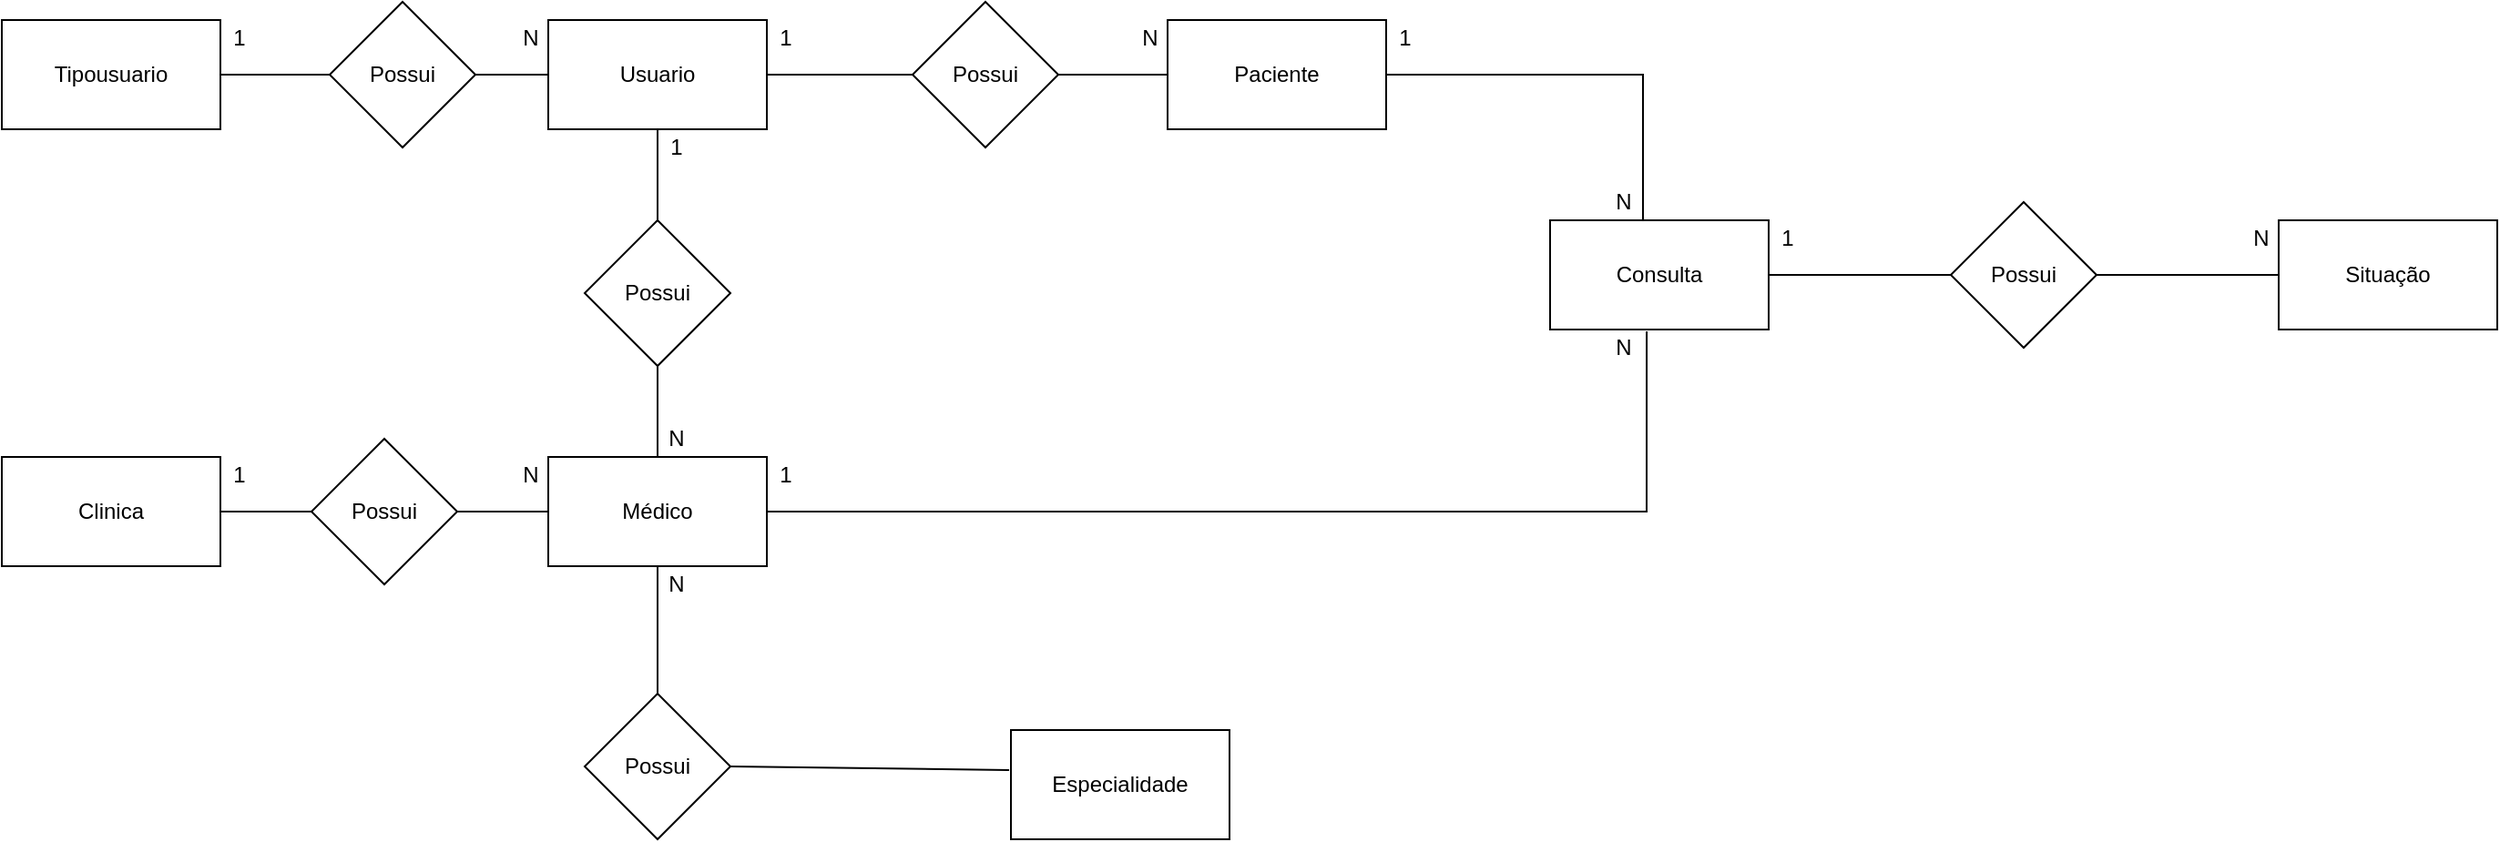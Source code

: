 <mxfile version="14.1.8" type="device" pages="2"><diagram id="ubeEr9pTTgX-DJxkuUO0" name="Conceitual"><mxGraphModel dx="2247" dy="890" grid="1" gridSize="10" guides="1" tooltips="1" connect="1" arrows="1" fold="1" page="1" pageScale="1" pageWidth="827" pageHeight="1169" math="0" shadow="0"><root><mxCell id="0"/><mxCell id="1" parent="0"/><mxCell id="Du8sYH1sRUepke3Zefz8-1" value="Usuario" style="rounded=0;whiteSpace=wrap;html=1;" vertex="1" parent="1"><mxGeometry x="40" y="60" width="120" height="60" as="geometry"/></mxCell><mxCell id="Du8sYH1sRUepke3Zefz8-20" style="edgeStyle=orthogonalEdgeStyle;rounded=0;orthogonalLoop=1;jettySize=auto;html=1;entryX=0.425;entryY=0.017;entryDx=0;entryDy=0;entryPerimeter=0;endArrow=none;endFill=0;" edge="1" parent="1" source="Du8sYH1sRUepke3Zefz8-2" target="Du8sYH1sRUepke3Zefz8-3"><mxGeometry relative="1" as="geometry"/></mxCell><mxCell id="Du8sYH1sRUepke3Zefz8-2" value="Paciente" style="rounded=0;whiteSpace=wrap;html=1;" vertex="1" parent="1"><mxGeometry x="380" y="60" width="120" height="60" as="geometry"/></mxCell><mxCell id="Du8sYH1sRUepke3Zefz8-3" value="Consulta" style="rounded=0;whiteSpace=wrap;html=1;" vertex="1" parent="1"><mxGeometry x="590" y="170" width="120" height="60" as="geometry"/></mxCell><mxCell id="Du8sYH1sRUepke3Zefz8-21" style="edgeStyle=orthogonalEdgeStyle;rounded=0;orthogonalLoop=1;jettySize=auto;html=1;entryX=0.442;entryY=1.017;entryDx=0;entryDy=0;entryPerimeter=0;endArrow=none;endFill=0;" edge="1" parent="1" source="Du8sYH1sRUepke3Zefz8-4" target="Du8sYH1sRUepke3Zefz8-3"><mxGeometry relative="1" as="geometry"/></mxCell><mxCell id="Du8sYH1sRUepke3Zefz8-4" value="Médico" style="rounded=0;whiteSpace=wrap;html=1;" vertex="1" parent="1"><mxGeometry x="40" y="300" width="120" height="60" as="geometry"/></mxCell><mxCell id="Du8sYH1sRUepke3Zefz8-6" value="Situação" style="rounded=0;whiteSpace=wrap;html=1;" vertex="1" parent="1"><mxGeometry x="990" y="170" width="120" height="60" as="geometry"/></mxCell><mxCell id="Du8sYH1sRUepke3Zefz8-7" value="Especialidade" style="rounded=0;whiteSpace=wrap;html=1;" vertex="1" parent="1"><mxGeometry x="294" y="450" width="120" height="60" as="geometry"/></mxCell><mxCell id="Du8sYH1sRUepke3Zefz8-8" value="Possui" style="rhombus;whiteSpace=wrap;html=1;" vertex="1" parent="1"><mxGeometry x="60" y="170" width="80" height="80" as="geometry"/></mxCell><mxCell id="Du8sYH1sRUepke3Zefz8-9" value="Possui" style="rhombus;whiteSpace=wrap;html=1;" vertex="1" parent="1"><mxGeometry x="810" y="160" width="80" height="80" as="geometry"/></mxCell><mxCell id="Du8sYH1sRUepke3Zefz8-10" value="Possui" style="rhombus;whiteSpace=wrap;html=1;" vertex="1" parent="1"><mxGeometry x="60" y="430" width="80" height="80" as="geometry"/></mxCell><mxCell id="Du8sYH1sRUepke3Zefz8-11" value="Possui" style="rhombus;whiteSpace=wrap;html=1;" vertex="1" parent="1"><mxGeometry x="240" y="50" width="80" height="80" as="geometry"/></mxCell><mxCell id="Du8sYH1sRUepke3Zefz8-13" value="" style="endArrow=none;html=1;entryX=0;entryY=0.5;entryDx=0;entryDy=0;endFill=0;" edge="1" parent="1" target="Du8sYH1sRUepke3Zefz8-11"><mxGeometry width="50" height="50" relative="1" as="geometry"><mxPoint x="160" y="90" as="sourcePoint"/><mxPoint x="210" y="40" as="targetPoint"/></mxGeometry></mxCell><mxCell id="Du8sYH1sRUepke3Zefz8-14" value="" style="endArrow=none;html=1;entryX=0.5;entryY=1;entryDx=0;entryDy=0;endFill=0;" edge="1" parent="1" target="Du8sYH1sRUepke3Zefz8-8"><mxGeometry width="50" height="50" relative="1" as="geometry"><mxPoint x="100" y="300" as="sourcePoint"/><mxPoint x="150" y="250" as="targetPoint"/></mxGeometry></mxCell><mxCell id="Du8sYH1sRUepke3Zefz8-15" value="" style="endArrow=none;html=1;entryX=0.5;entryY=0;entryDx=0;entryDy=0;endFill=0;" edge="1" parent="1" target="Du8sYH1sRUepke3Zefz8-8"><mxGeometry width="50" height="50" relative="1" as="geometry"><mxPoint x="100" y="120" as="sourcePoint"/><mxPoint x="150" y="70" as="targetPoint"/></mxGeometry></mxCell><mxCell id="Du8sYH1sRUepke3Zefz8-16" value="" style="endArrow=none;html=1;entryX=-0.008;entryY=0.367;entryDx=0;entryDy=0;entryPerimeter=0;exitX=1;exitY=0.5;exitDx=0;exitDy=0;endFill=0;" edge="1" parent="1" source="Du8sYH1sRUepke3Zefz8-10" target="Du8sYH1sRUepke3Zefz8-7"><mxGeometry width="50" height="50" relative="1" as="geometry"><mxPoint x="140" y="480" as="sourcePoint"/><mxPoint x="190" y="430" as="targetPoint"/></mxGeometry></mxCell><mxCell id="Du8sYH1sRUepke3Zefz8-17" value="" style="endArrow=none;html=1;entryX=0.5;entryY=0;entryDx=0;entryDy=0;endFill=0;" edge="1" parent="1" target="Du8sYH1sRUepke3Zefz8-10"><mxGeometry width="50" height="50" relative="1" as="geometry"><mxPoint x="100" y="360" as="sourcePoint"/><mxPoint x="150" y="310" as="targetPoint"/></mxGeometry></mxCell><mxCell id="Du8sYH1sRUepke3Zefz8-19" value="" style="endArrow=none;html=1;entryX=0;entryY=0.5;entryDx=0;entryDy=0;endFill=0;" edge="1" parent="1" target="Du8sYH1sRUepke3Zefz8-2"><mxGeometry width="50" height="50" relative="1" as="geometry"><mxPoint x="320" y="90" as="sourcePoint"/><mxPoint x="370" y="40" as="targetPoint"/></mxGeometry></mxCell><mxCell id="Du8sYH1sRUepke3Zefz8-22" value="" style="endArrow=none;html=1;entryX=0;entryY=0.5;entryDx=0;entryDy=0;endFill=0;" edge="1" parent="1" target="Du8sYH1sRUepke3Zefz8-6"><mxGeometry width="50" height="50" relative="1" as="geometry"><mxPoint x="890" y="200" as="sourcePoint"/><mxPoint x="940" y="150" as="targetPoint"/></mxGeometry></mxCell><mxCell id="Du8sYH1sRUepke3Zefz8-23" value="" style="endArrow=none;html=1;entryX=0;entryY=0.5;entryDx=0;entryDy=0;endFill=0;" edge="1" parent="1" target="Du8sYH1sRUepke3Zefz8-9"><mxGeometry width="50" height="50" relative="1" as="geometry"><mxPoint x="710" y="200" as="sourcePoint"/><mxPoint x="760" y="150" as="targetPoint"/></mxGeometry></mxCell><mxCell id="Du8sYH1sRUepke3Zefz8-24" value="N" style="text;html=1;align=center;verticalAlign=middle;resizable=0;points=[];autosize=1;" vertex="1" parent="1"><mxGeometry x="100" y="360" width="20" height="20" as="geometry"/></mxCell><mxCell id="Du8sYH1sRUepke3Zefz8-25" value="N" style="text;html=1;align=center;verticalAlign=middle;resizable=0;points=[];autosize=1;" vertex="1" parent="1"><mxGeometry x="100" y="280" width="20" height="20" as="geometry"/></mxCell><mxCell id="Du8sYH1sRUepke3Zefz8-26" value="1" style="text;html=1;align=center;verticalAlign=middle;resizable=0;points=[];autosize=1;" vertex="1" parent="1"><mxGeometry x="100" y="120" width="20" height="20" as="geometry"/></mxCell><mxCell id="Du8sYH1sRUepke3Zefz8-27" value="1" style="text;html=1;align=center;verticalAlign=middle;resizable=0;points=[];autosize=1;" vertex="1" parent="1"><mxGeometry x="160" y="60" width="20" height="20" as="geometry"/></mxCell><mxCell id="Du8sYH1sRUepke3Zefz8-28" value="1" style="text;html=1;align=center;verticalAlign=middle;resizable=0;points=[];autosize=1;" vertex="1" parent="1"><mxGeometry x="160" y="300" width="20" height="20" as="geometry"/></mxCell><mxCell id="Du8sYH1sRUepke3Zefz8-29" value="N" style="text;html=1;align=center;verticalAlign=middle;resizable=0;points=[];autosize=1;" vertex="1" parent="1"><mxGeometry x="620" y="230" width="20" height="20" as="geometry"/></mxCell><mxCell id="Du8sYH1sRUepke3Zefz8-30" value="N" style="text;html=1;align=center;verticalAlign=middle;resizable=0;points=[];autosize=1;" vertex="1" parent="1"><mxGeometry x="360" y="60" width="20" height="20" as="geometry"/></mxCell><mxCell id="Du8sYH1sRUepke3Zefz8-31" value="1" style="text;html=1;align=center;verticalAlign=middle;resizable=0;points=[];autosize=1;" vertex="1" parent="1"><mxGeometry x="500" y="60" width="20" height="20" as="geometry"/></mxCell><mxCell id="Du8sYH1sRUepke3Zefz8-32" value="N" style="text;html=1;align=center;verticalAlign=middle;resizable=0;points=[];autosize=1;" vertex="1" parent="1"><mxGeometry x="620" y="150" width="20" height="20" as="geometry"/></mxCell><mxCell id="Du8sYH1sRUepke3Zefz8-33" value="1" style="text;html=1;align=center;verticalAlign=middle;resizable=0;points=[];autosize=1;" vertex="1" parent="1"><mxGeometry x="710" y="170" width="20" height="20" as="geometry"/></mxCell><mxCell id="Du8sYH1sRUepke3Zefz8-34" value="N" style="text;html=1;align=center;verticalAlign=middle;resizable=0;points=[];autosize=1;" vertex="1" parent="1"><mxGeometry x="970" y="170" width="20" height="20" as="geometry"/></mxCell><mxCell id="O_A25JQW_EkDR5_ctZiF-1" value="Clinica" style="rounded=0;whiteSpace=wrap;html=1;" vertex="1" parent="1"><mxGeometry x="-260" y="300" width="120" height="60" as="geometry"/></mxCell><mxCell id="O_A25JQW_EkDR5_ctZiF-2" value="Tipousuario" style="rounded=0;whiteSpace=wrap;html=1;" vertex="1" parent="1"><mxGeometry x="-260" y="60" width="120" height="60" as="geometry"/></mxCell><mxCell id="O_A25JQW_EkDR5_ctZiF-3" value="Possui" style="rhombus;whiteSpace=wrap;html=1;" vertex="1" parent="1"><mxGeometry x="-90" y="290" width="80" height="80" as="geometry"/></mxCell><mxCell id="O_A25JQW_EkDR5_ctZiF-4" value="Possui" style="rhombus;whiteSpace=wrap;html=1;" vertex="1" parent="1"><mxGeometry x="-80" y="50" width="80" height="80" as="geometry"/></mxCell><mxCell id="O_A25JQW_EkDR5_ctZiF-5" value="" style="endArrow=none;html=1;entryX=0;entryY=0.5;entryDx=0;entryDy=0;endFill=0;" edge="1" parent="1" target="O_A25JQW_EkDR5_ctZiF-4"><mxGeometry width="50" height="50" relative="1" as="geometry"><mxPoint x="-140" y="90" as="sourcePoint"/><mxPoint x="-90" y="40" as="targetPoint"/></mxGeometry></mxCell><mxCell id="O_A25JQW_EkDR5_ctZiF-6" value="" style="endArrow=none;html=1;entryX=0;entryY=0.5;entryDx=0;entryDy=0;endFill=0;" edge="1" parent="1" target="Du8sYH1sRUepke3Zefz8-4"><mxGeometry width="50" height="50" relative="1" as="geometry"><mxPoint x="-10" y="330" as="sourcePoint"/><mxPoint x="40" y="280" as="targetPoint"/></mxGeometry></mxCell><mxCell id="O_A25JQW_EkDR5_ctZiF-7" value="" style="endArrow=none;html=1;entryX=0;entryY=0.5;entryDx=0;entryDy=0;endFill=0;exitX=1;exitY=0.5;exitDx=0;exitDy=0;" edge="1" parent="1" source="O_A25JQW_EkDR5_ctZiF-4" target="Du8sYH1sRUepke3Zefz8-1"><mxGeometry width="50" height="50" relative="1" as="geometry"><mxPoint x="10" y="90" as="sourcePoint"/><mxPoint x="60" y="40" as="targetPoint"/></mxGeometry></mxCell><mxCell id="O_A25JQW_EkDR5_ctZiF-8" value="" style="endArrow=none;html=1;entryX=0;entryY=0.5;entryDx=0;entryDy=0;endFill=0;" edge="1" parent="1" target="O_A25JQW_EkDR5_ctZiF-3"><mxGeometry width="50" height="50" relative="1" as="geometry"><mxPoint x="-140" y="330" as="sourcePoint"/><mxPoint x="-90" y="280" as="targetPoint"/></mxGeometry></mxCell><mxCell id="O_A25JQW_EkDR5_ctZiF-9" value="1" style="text;html=1;align=center;verticalAlign=middle;resizable=0;points=[];autosize=1;" vertex="1" parent="1"><mxGeometry x="-140" y="300" width="20" height="20" as="geometry"/></mxCell><mxCell id="O_A25JQW_EkDR5_ctZiF-10" value="1" style="text;html=1;align=center;verticalAlign=middle;resizable=0;points=[];autosize=1;" vertex="1" parent="1"><mxGeometry x="-140" y="60" width="20" height="20" as="geometry"/></mxCell><mxCell id="O_A25JQW_EkDR5_ctZiF-11" value="N" style="text;html=1;align=center;verticalAlign=middle;resizable=0;points=[];autosize=1;" vertex="1" parent="1"><mxGeometry x="20" y="60" width="20" height="20" as="geometry"/></mxCell><mxCell id="O_A25JQW_EkDR5_ctZiF-12" value="N" style="text;html=1;align=center;verticalAlign=middle;resizable=0;points=[];autosize=1;" vertex="1" parent="1"><mxGeometry x="20" y="300" width="20" height="20" as="geometry"/></mxCell></root></mxGraphModel></diagram><diagram id="6qOmGAa4niobxyI7Gsvl" name="Lógico"><mxGraphModel dx="2247" dy="890" grid="1" gridSize="10" guides="1" tooltips="1" connect="1" arrows="1" fold="1" page="1" pageScale="1" pageWidth="827" pageHeight="1169" math="0" shadow="0"><root><mxCell id="mtVkwn--aYwEZU0HcU_a-0"/><mxCell id="mtVkwn--aYwEZU0HcU_a-1" parent="mtVkwn--aYwEZU0HcU_a-0"/><mxCell id="mtVkwn--aYwEZU0HcU_a-2" value="Tipousuario" style="shape=table;startSize=30;container=1;collapsible=1;childLayout=tableLayout;fixedRows=1;rowLines=0;fontStyle=1;align=center;resizeLast=1;" vertex="1" parent="mtVkwn--aYwEZU0HcU_a-1"><mxGeometry x="-250" y="310" width="180" height="100" as="geometry"/></mxCell><mxCell id="mtVkwn--aYwEZU0HcU_a-3" value="" style="shape=partialRectangle;collapsible=0;dropTarget=0;pointerEvents=0;fillColor=none;top=0;left=0;bottom=1;right=0;points=[[0,0.5],[1,0.5]];portConstraint=eastwest;" vertex="1" parent="mtVkwn--aYwEZU0HcU_a-2"><mxGeometry y="30" width="180" height="30" as="geometry"/></mxCell><mxCell id="mtVkwn--aYwEZU0HcU_a-4" value="PK" style="shape=partialRectangle;connectable=0;fillColor=none;top=0;left=0;bottom=0;right=0;fontStyle=1;overflow=hidden;" vertex="1" parent="mtVkwn--aYwEZU0HcU_a-3"><mxGeometry width="30" height="30" as="geometry"/></mxCell><mxCell id="mtVkwn--aYwEZU0HcU_a-5" value="IDtipousuario" style="shape=partialRectangle;connectable=0;fillColor=none;top=0;left=0;bottom=0;right=0;align=left;spacingLeft=6;fontStyle=5;overflow=hidden;" vertex="1" parent="mtVkwn--aYwEZU0HcU_a-3"><mxGeometry x="30" width="150" height="30" as="geometry"/></mxCell><mxCell id="mtVkwn--aYwEZU0HcU_a-6" value="" style="shape=partialRectangle;collapsible=0;dropTarget=0;pointerEvents=0;fillColor=none;top=0;left=0;bottom=0;right=0;points=[[0,0.5],[1,0.5]];portConstraint=eastwest;" vertex="1" parent="mtVkwn--aYwEZU0HcU_a-2"><mxGeometry y="60" width="180" height="30" as="geometry"/></mxCell><mxCell id="mtVkwn--aYwEZU0HcU_a-7" value="" style="shape=partialRectangle;connectable=0;fillColor=none;top=0;left=0;bottom=0;right=0;editable=1;overflow=hidden;" vertex="1" parent="mtVkwn--aYwEZU0HcU_a-6"><mxGeometry width="30" height="30" as="geometry"/></mxCell><mxCell id="mtVkwn--aYwEZU0HcU_a-8" value="Titulo" style="shape=partialRectangle;connectable=0;fillColor=none;top=0;left=0;bottom=0;right=0;align=left;spacingLeft=6;overflow=hidden;" vertex="1" parent="mtVkwn--aYwEZU0HcU_a-6"><mxGeometry x="30" width="150" height="30" as="geometry"/></mxCell><mxCell id="mtVkwn--aYwEZU0HcU_a-15" value="Médico" style="shape=table;startSize=30;container=1;collapsible=1;childLayout=tableLayout;fixedRows=1;rowLines=0;fontStyle=1;align=center;resizeLast=1;" vertex="1" parent="mtVkwn--aYwEZU0HcU_a-1"><mxGeometry x="340" y="670" width="180" height="260" as="geometry"/></mxCell><mxCell id="mtVkwn--aYwEZU0HcU_a-16" value="" style="shape=partialRectangle;collapsible=0;dropTarget=0;pointerEvents=0;fillColor=none;top=0;left=0;bottom=0;right=0;points=[[0,0.5],[1,0.5]];portConstraint=eastwest;" vertex="1" parent="mtVkwn--aYwEZU0HcU_a-15"><mxGeometry y="30" width="180" height="30" as="geometry"/></mxCell><mxCell id="mtVkwn--aYwEZU0HcU_a-17" value="PK" style="shape=partialRectangle;connectable=0;fillColor=none;top=0;left=0;bottom=0;right=0;fontStyle=1;overflow=hidden;" vertex="1" parent="mtVkwn--aYwEZU0HcU_a-16"><mxGeometry width="60" height="30" as="geometry"/></mxCell><mxCell id="mtVkwn--aYwEZU0HcU_a-18" value="IDmedico" style="shape=partialRectangle;connectable=0;fillColor=none;top=0;left=0;bottom=0;right=0;align=left;spacingLeft=6;fontStyle=5;overflow=hidden;" vertex="1" parent="mtVkwn--aYwEZU0HcU_a-16"><mxGeometry x="60" width="120" height="30" as="geometry"/></mxCell><mxCell id="mtVkwn--aYwEZU0HcU_a-19" value="" style="shape=partialRectangle;collapsible=0;dropTarget=0;pointerEvents=0;fillColor=none;top=0;left=0;bottom=1;right=0;points=[[0,0.5],[1,0.5]];portConstraint=eastwest;" vertex="1" parent="mtVkwn--aYwEZU0HcU_a-15"><mxGeometry y="60" width="180" height="30" as="geometry"/></mxCell><mxCell id="mtVkwn--aYwEZU0HcU_a-20" value="FK" style="shape=partialRectangle;connectable=0;fillColor=none;top=0;left=0;bottom=0;right=0;fontStyle=1;overflow=hidden;" vertex="1" parent="mtVkwn--aYwEZU0HcU_a-19"><mxGeometry width="60" height="30" as="geometry"/></mxCell><mxCell id="mtVkwn--aYwEZU0HcU_a-21" value="IDusuario" style="shape=partialRectangle;connectable=0;fillColor=none;top=0;left=0;bottom=0;right=0;align=left;spacingLeft=6;fontStyle=5;overflow=hidden;" vertex="1" parent="mtVkwn--aYwEZU0HcU_a-19"><mxGeometry x="60" width="120" height="30" as="geometry"/></mxCell><mxCell id="125s9KvVSL55uYmdVM87-13" value="" style="shape=partialRectangle;collapsible=0;dropTarget=0;pointerEvents=0;fillColor=none;top=0;left=0;bottom=1;right=0;points=[[0,0.5],[1,0.5]];portConstraint=eastwest;" vertex="1" parent="mtVkwn--aYwEZU0HcU_a-15"><mxGeometry y="90" width="180" height="30" as="geometry"/></mxCell><mxCell id="125s9KvVSL55uYmdVM87-14" value="FK" style="shape=partialRectangle;connectable=0;fillColor=none;top=0;left=0;bottom=0;right=0;fontStyle=1;overflow=hidden;" vertex="1" parent="125s9KvVSL55uYmdVM87-13"><mxGeometry width="60" height="30" as="geometry"/></mxCell><mxCell id="125s9KvVSL55uYmdVM87-15" value="IDespecialidade" style="shape=partialRectangle;connectable=0;fillColor=none;top=0;left=0;bottom=0;right=0;align=left;spacingLeft=6;fontStyle=5;overflow=hidden;" vertex="1" parent="125s9KvVSL55uYmdVM87-13"><mxGeometry x="60" width="120" height="30" as="geometry"/></mxCell><mxCell id="125s9KvVSL55uYmdVM87-16" value="" style="shape=partialRectangle;collapsible=0;dropTarget=0;pointerEvents=0;fillColor=none;top=0;left=0;bottom=1;right=0;points=[[0,0.5],[1,0.5]];portConstraint=eastwest;" vertex="1" parent="mtVkwn--aYwEZU0HcU_a-15"><mxGeometry y="120" width="180" height="30" as="geometry"/></mxCell><mxCell id="125s9KvVSL55uYmdVM87-17" value="FK" style="shape=partialRectangle;connectable=0;fillColor=none;top=0;left=0;bottom=0;right=0;fontStyle=1;overflow=hidden;" vertex="1" parent="125s9KvVSL55uYmdVM87-16"><mxGeometry width="60" height="30" as="geometry"/></mxCell><mxCell id="125s9KvVSL55uYmdVM87-18" value="IDclinica" style="shape=partialRectangle;connectable=0;fillColor=none;top=0;left=0;bottom=0;right=0;align=left;spacingLeft=6;fontStyle=5;overflow=hidden;" vertex="1" parent="125s9KvVSL55uYmdVM87-16"><mxGeometry x="60" width="120" height="30" as="geometry"/></mxCell><mxCell id="mtVkwn--aYwEZU0HcU_a-22" value="" style="shape=partialRectangle;collapsible=0;dropTarget=0;pointerEvents=0;fillColor=none;top=0;left=0;bottom=0;right=0;points=[[0,0.5],[1,0.5]];portConstraint=eastwest;" vertex="1" parent="mtVkwn--aYwEZU0HcU_a-15"><mxGeometry y="150" width="180" height="70" as="geometry"/></mxCell><mxCell id="mtVkwn--aYwEZU0HcU_a-23" value="" style="shape=partialRectangle;connectable=0;fillColor=none;top=0;left=0;bottom=0;right=0;editable=1;overflow=hidden;" vertex="1" parent="mtVkwn--aYwEZU0HcU_a-22"><mxGeometry width="60" height="70" as="geometry"/></mxCell><mxCell id="mtVkwn--aYwEZU0HcU_a-24" value="Nome" style="shape=partialRectangle;connectable=0;fillColor=none;top=0;left=0;bottom=0;right=0;align=left;spacingLeft=6;overflow=hidden;" vertex="1" parent="mtVkwn--aYwEZU0HcU_a-22"><mxGeometry x="60" width="120" height="70" as="geometry"/></mxCell><mxCell id="mtVkwn--aYwEZU0HcU_a-25" value="" style="shape=partialRectangle;collapsible=0;dropTarget=0;pointerEvents=0;fillColor=none;top=0;left=0;bottom=0;right=0;points=[[0,0.5],[1,0.5]];portConstraint=eastwest;" vertex="1" parent="mtVkwn--aYwEZU0HcU_a-15"><mxGeometry y="220" width="180" height="30" as="geometry"/></mxCell><mxCell id="mtVkwn--aYwEZU0HcU_a-26" value="" style="shape=partialRectangle;connectable=0;fillColor=none;top=0;left=0;bottom=0;right=0;editable=1;overflow=hidden;" vertex="1" parent="mtVkwn--aYwEZU0HcU_a-25"><mxGeometry width="60" height="30" as="geometry"/></mxCell><mxCell id="mtVkwn--aYwEZU0HcU_a-27" value="CRM" style="shape=partialRectangle;connectable=0;fillColor=none;top=0;left=0;bottom=0;right=0;align=left;spacingLeft=6;overflow=hidden;" vertex="1" parent="mtVkwn--aYwEZU0HcU_a-25"><mxGeometry x="60" width="120" height="30" as="geometry"/></mxCell><mxCell id="mtVkwn--aYwEZU0HcU_a-28" value="Usuario" style="shape=table;startSize=30;container=1;collapsible=1;childLayout=tableLayout;fixedRows=1;rowLines=0;fontStyle=1;align=center;resizeLast=1;" vertex="1" parent="mtVkwn--aYwEZU0HcU_a-1"><mxGeometry x="30" y="335" width="180" height="160" as="geometry"/></mxCell><mxCell id="mtVkwn--aYwEZU0HcU_a-29" value="" style="shape=partialRectangle;collapsible=0;dropTarget=0;pointerEvents=0;fillColor=none;top=0;left=0;bottom=0;right=0;points=[[0,0.5],[1,0.5]];portConstraint=eastwest;" vertex="1" parent="mtVkwn--aYwEZU0HcU_a-28"><mxGeometry y="30" width="180" height="30" as="geometry"/></mxCell><mxCell id="mtVkwn--aYwEZU0HcU_a-30" value="PK" style="shape=partialRectangle;connectable=0;fillColor=none;top=0;left=0;bottom=0;right=0;fontStyle=1;overflow=hidden;" vertex="1" parent="mtVkwn--aYwEZU0HcU_a-29"><mxGeometry width="60" height="30" as="geometry"/></mxCell><mxCell id="mtVkwn--aYwEZU0HcU_a-31" value="IDusuario" style="shape=partialRectangle;connectable=0;fillColor=none;top=0;left=0;bottom=0;right=0;align=left;spacingLeft=6;fontStyle=5;overflow=hidden;" vertex="1" parent="mtVkwn--aYwEZU0HcU_a-29"><mxGeometry x="60" width="120" height="30" as="geometry"/></mxCell><mxCell id="mtVkwn--aYwEZU0HcU_a-32" value="" style="shape=partialRectangle;collapsible=0;dropTarget=0;pointerEvents=0;fillColor=none;top=0;left=0;bottom=1;right=0;points=[[0,0.5],[1,0.5]];portConstraint=eastwest;" vertex="1" parent="mtVkwn--aYwEZU0HcU_a-28"><mxGeometry y="60" width="180" height="30" as="geometry"/></mxCell><mxCell id="mtVkwn--aYwEZU0HcU_a-33" value="FK" style="shape=partialRectangle;connectable=0;fillColor=none;top=0;left=0;bottom=0;right=0;fontStyle=1;overflow=hidden;" vertex="1" parent="mtVkwn--aYwEZU0HcU_a-32"><mxGeometry width="60" height="30" as="geometry"/></mxCell><mxCell id="mtVkwn--aYwEZU0HcU_a-34" value="IDtipousuario" style="shape=partialRectangle;connectable=0;fillColor=none;top=0;left=0;bottom=0;right=0;align=left;spacingLeft=6;fontStyle=5;overflow=hidden;" vertex="1" parent="mtVkwn--aYwEZU0HcU_a-32"><mxGeometry x="60" width="120" height="30" as="geometry"/></mxCell><mxCell id="mtVkwn--aYwEZU0HcU_a-35" value="" style="shape=partialRectangle;collapsible=0;dropTarget=0;pointerEvents=0;fillColor=none;top=0;left=0;bottom=0;right=0;points=[[0,0.5],[1,0.5]];portConstraint=eastwest;" vertex="1" parent="mtVkwn--aYwEZU0HcU_a-28"><mxGeometry y="90" width="180" height="30" as="geometry"/></mxCell><mxCell id="mtVkwn--aYwEZU0HcU_a-36" value="" style="shape=partialRectangle;connectable=0;fillColor=none;top=0;left=0;bottom=0;right=0;editable=1;overflow=hidden;" vertex="1" parent="mtVkwn--aYwEZU0HcU_a-35"><mxGeometry width="60" height="30" as="geometry"/></mxCell><mxCell id="mtVkwn--aYwEZU0HcU_a-37" value="Email" style="shape=partialRectangle;connectable=0;fillColor=none;top=0;left=0;bottom=0;right=0;align=left;spacingLeft=6;overflow=hidden;" vertex="1" parent="mtVkwn--aYwEZU0HcU_a-35"><mxGeometry x="60" width="120" height="30" as="geometry"/></mxCell><mxCell id="mtVkwn--aYwEZU0HcU_a-38" value="" style="shape=partialRectangle;collapsible=0;dropTarget=0;pointerEvents=0;fillColor=none;top=0;left=0;bottom=0;right=0;points=[[0,0.5],[1,0.5]];portConstraint=eastwest;" vertex="1" parent="mtVkwn--aYwEZU0HcU_a-28"><mxGeometry y="120" width="180" height="30" as="geometry"/></mxCell><mxCell id="mtVkwn--aYwEZU0HcU_a-39" value="" style="shape=partialRectangle;connectable=0;fillColor=none;top=0;left=0;bottom=0;right=0;editable=1;overflow=hidden;" vertex="1" parent="mtVkwn--aYwEZU0HcU_a-38"><mxGeometry width="60" height="30" as="geometry"/></mxCell><mxCell id="mtVkwn--aYwEZU0HcU_a-40" value="Senha" style="shape=partialRectangle;connectable=0;fillColor=none;top=0;left=0;bottom=0;right=0;align=left;spacingLeft=6;overflow=hidden;" vertex="1" parent="mtVkwn--aYwEZU0HcU_a-38"><mxGeometry x="60" width="120" height="30" as="geometry"/></mxCell><mxCell id="125s9KvVSL55uYmdVM87-0" value="Clinica" style="shape=table;startSize=30;container=1;collapsible=1;childLayout=tableLayout;fixedRows=1;rowLines=0;fontStyle=1;align=center;resizeLast=1;" vertex="1" parent="mtVkwn--aYwEZU0HcU_a-1"><mxGeometry x="70" y="795" width="180" height="130" as="geometry"/></mxCell><mxCell id="125s9KvVSL55uYmdVM87-1" value="" style="shape=partialRectangle;collapsible=0;dropTarget=0;pointerEvents=0;fillColor=none;top=0;left=0;bottom=1;right=0;points=[[0,0.5],[1,0.5]];portConstraint=eastwest;" vertex="1" parent="125s9KvVSL55uYmdVM87-0"><mxGeometry y="30" width="180" height="30" as="geometry"/></mxCell><mxCell id="125s9KvVSL55uYmdVM87-2" value="PK" style="shape=partialRectangle;connectable=0;fillColor=none;top=0;left=0;bottom=0;right=0;fontStyle=1;overflow=hidden;" vertex="1" parent="125s9KvVSL55uYmdVM87-1"><mxGeometry width="30" height="30" as="geometry"/></mxCell><mxCell id="125s9KvVSL55uYmdVM87-3" value="IDclinica" style="shape=partialRectangle;connectable=0;fillColor=none;top=0;left=0;bottom=0;right=0;align=left;spacingLeft=6;fontStyle=5;overflow=hidden;" vertex="1" parent="125s9KvVSL55uYmdVM87-1"><mxGeometry x="30" width="150" height="30" as="geometry"/></mxCell><mxCell id="125s9KvVSL55uYmdVM87-4" value="" style="shape=partialRectangle;collapsible=0;dropTarget=0;pointerEvents=0;fillColor=none;top=0;left=0;bottom=0;right=0;points=[[0,0.5],[1,0.5]];portConstraint=eastwest;" vertex="1" parent="125s9KvVSL55uYmdVM87-0"><mxGeometry y="60" width="180" height="30" as="geometry"/></mxCell><mxCell id="125s9KvVSL55uYmdVM87-5" value="" style="shape=partialRectangle;connectable=0;fillColor=none;top=0;left=0;bottom=0;right=0;editable=1;overflow=hidden;" vertex="1" parent="125s9KvVSL55uYmdVM87-4"><mxGeometry width="30" height="30" as="geometry"/></mxCell><mxCell id="125s9KvVSL55uYmdVM87-6" value="CNPJ" style="shape=partialRectangle;connectable=0;fillColor=none;top=0;left=0;bottom=0;right=0;align=left;spacingLeft=6;overflow=hidden;" vertex="1" parent="125s9KvVSL55uYmdVM87-4"><mxGeometry x="30" width="150" height="30" as="geometry"/></mxCell><mxCell id="125s9KvVSL55uYmdVM87-7" value="" style="shape=partialRectangle;collapsible=0;dropTarget=0;pointerEvents=0;fillColor=none;top=0;left=0;bottom=0;right=0;points=[[0,0.5],[1,0.5]];portConstraint=eastwest;" vertex="1" parent="125s9KvVSL55uYmdVM87-0"><mxGeometry y="90" width="180" height="30" as="geometry"/></mxCell><mxCell id="125s9KvVSL55uYmdVM87-8" value="" style="shape=partialRectangle;connectable=0;fillColor=none;top=0;left=0;bottom=0;right=0;editable=1;overflow=hidden;" vertex="1" parent="125s9KvVSL55uYmdVM87-7"><mxGeometry width="30" height="30" as="geometry"/></mxCell><mxCell id="125s9KvVSL55uYmdVM87-9" value="Endereço" style="shape=partialRectangle;connectable=0;fillColor=none;top=0;left=0;bottom=0;right=0;align=left;spacingLeft=6;overflow=hidden;" vertex="1" parent="125s9KvVSL55uYmdVM87-7"><mxGeometry x="30" width="150" height="30" as="geometry"/></mxCell><mxCell id="125s9KvVSL55uYmdVM87-19" value="Especialidade" style="shape=table;startSize=30;container=1;collapsible=1;childLayout=tableLayout;fixedRows=1;rowLines=0;fontStyle=1;align=center;resizeLast=1;" vertex="1" parent="mtVkwn--aYwEZU0HcU_a-1"><mxGeometry x="660" y="810" width="180" height="100" as="geometry"/></mxCell><mxCell id="125s9KvVSL55uYmdVM87-20" value="" style="shape=partialRectangle;collapsible=0;dropTarget=0;pointerEvents=0;fillColor=none;top=0;left=0;bottom=1;right=0;points=[[0,0.5],[1,0.5]];portConstraint=eastwest;" vertex="1" parent="125s9KvVSL55uYmdVM87-19"><mxGeometry y="30" width="180" height="30" as="geometry"/></mxCell><mxCell id="125s9KvVSL55uYmdVM87-21" value="PK" style="shape=partialRectangle;connectable=0;fillColor=none;top=0;left=0;bottom=0;right=0;fontStyle=1;overflow=hidden;" vertex="1" parent="125s9KvVSL55uYmdVM87-20"><mxGeometry width="30" height="30" as="geometry"/></mxCell><mxCell id="125s9KvVSL55uYmdVM87-22" value="IDespecialidade" style="shape=partialRectangle;connectable=0;fillColor=none;top=0;left=0;bottom=0;right=0;align=left;spacingLeft=6;fontStyle=5;overflow=hidden;" vertex="1" parent="125s9KvVSL55uYmdVM87-20"><mxGeometry x="30" width="150" height="30" as="geometry"/></mxCell><mxCell id="125s9KvVSL55uYmdVM87-23" value="" style="shape=partialRectangle;collapsible=0;dropTarget=0;pointerEvents=0;fillColor=none;top=0;left=0;bottom=0;right=0;points=[[0,0.5],[1,0.5]];portConstraint=eastwest;" vertex="1" parent="125s9KvVSL55uYmdVM87-19"><mxGeometry y="60" width="180" height="30" as="geometry"/></mxCell><mxCell id="125s9KvVSL55uYmdVM87-24" value="" style="shape=partialRectangle;connectable=0;fillColor=none;top=0;left=0;bottom=0;right=0;editable=1;overflow=hidden;" vertex="1" parent="125s9KvVSL55uYmdVM87-23"><mxGeometry width="30" height="30" as="geometry"/></mxCell><mxCell id="125s9KvVSL55uYmdVM87-25" value="Especialidade" style="shape=partialRectangle;connectable=0;fillColor=none;top=0;left=0;bottom=0;right=0;align=left;spacingLeft=6;overflow=hidden;" vertex="1" parent="125s9KvVSL55uYmdVM87-23"><mxGeometry x="30" width="150" height="30" as="geometry"/></mxCell><mxCell id="125s9KvVSL55uYmdVM87-32" value="Paciente" style="shape=table;startSize=30;container=1;collapsible=1;childLayout=tableLayout;fixedRows=1;rowLines=0;fontStyle=1;align=center;resizeLast=1;" vertex="1" parent="mtVkwn--aYwEZU0HcU_a-1"><mxGeometry x="340" y="290" width="180" height="250" as="geometry"/></mxCell><mxCell id="125s9KvVSL55uYmdVM87-33" value="" style="shape=partialRectangle;collapsible=0;dropTarget=0;pointerEvents=0;fillColor=none;top=0;left=0;bottom=0;right=0;points=[[0,0.5],[1,0.5]];portConstraint=eastwest;" vertex="1" parent="125s9KvVSL55uYmdVM87-32"><mxGeometry y="30" width="180" height="30" as="geometry"/></mxCell><mxCell id="125s9KvVSL55uYmdVM87-34" value="PK" style="shape=partialRectangle;connectable=0;fillColor=none;top=0;left=0;bottom=0;right=0;fontStyle=1;overflow=hidden;" vertex="1" parent="125s9KvVSL55uYmdVM87-33"><mxGeometry width="60" height="30" as="geometry"/></mxCell><mxCell id="125s9KvVSL55uYmdVM87-35" value="IDpaciente" style="shape=partialRectangle;connectable=0;fillColor=none;top=0;left=0;bottom=0;right=0;align=left;spacingLeft=6;fontStyle=5;overflow=hidden;" vertex="1" parent="125s9KvVSL55uYmdVM87-33"><mxGeometry x="60" width="120" height="30" as="geometry"/></mxCell><mxCell id="125s9KvVSL55uYmdVM87-36" value="" style="shape=partialRectangle;collapsible=0;dropTarget=0;pointerEvents=0;fillColor=none;top=0;left=0;bottom=1;right=0;points=[[0,0.5],[1,0.5]];portConstraint=eastwest;" vertex="1" parent="125s9KvVSL55uYmdVM87-32"><mxGeometry y="60" width="180" height="30" as="geometry"/></mxCell><mxCell id="125s9KvVSL55uYmdVM87-37" value="FK" style="shape=partialRectangle;connectable=0;fillColor=none;top=0;left=0;bottom=0;right=0;fontStyle=1;overflow=hidden;" vertex="1" parent="125s9KvVSL55uYmdVM87-36"><mxGeometry width="60" height="30" as="geometry"/></mxCell><mxCell id="125s9KvVSL55uYmdVM87-38" value="IDusuario" style="shape=partialRectangle;connectable=0;fillColor=none;top=0;left=0;bottom=0;right=0;align=left;spacingLeft=6;fontStyle=5;overflow=hidden;" vertex="1" parent="125s9KvVSL55uYmdVM87-36"><mxGeometry x="60" width="120" height="30" as="geometry"/></mxCell><mxCell id="125s9KvVSL55uYmdVM87-39" value="" style="shape=partialRectangle;collapsible=0;dropTarget=0;pointerEvents=0;fillColor=none;top=0;left=0;bottom=0;right=0;points=[[0,0.5],[1,0.5]];portConstraint=eastwest;" vertex="1" parent="125s9KvVSL55uYmdVM87-32"><mxGeometry y="90" width="180" height="30" as="geometry"/></mxCell><mxCell id="125s9KvVSL55uYmdVM87-40" value="" style="shape=partialRectangle;connectable=0;fillColor=none;top=0;left=0;bottom=0;right=0;editable=1;overflow=hidden;" vertex="1" parent="125s9KvVSL55uYmdVM87-39"><mxGeometry width="60" height="30" as="geometry"/></mxCell><mxCell id="125s9KvVSL55uYmdVM87-41" value="Nome" style="shape=partialRectangle;connectable=0;fillColor=none;top=0;left=0;bottom=0;right=0;align=left;spacingLeft=6;overflow=hidden;" vertex="1" parent="125s9KvVSL55uYmdVM87-39"><mxGeometry x="60" width="120" height="30" as="geometry"/></mxCell><mxCell id="125s9KvVSL55uYmdVM87-75" value="" style="shape=partialRectangle;collapsible=0;dropTarget=0;pointerEvents=0;fillColor=none;top=0;left=0;bottom=0;right=0;points=[[0,0.5],[1,0.5]];portConstraint=eastwest;" vertex="1" parent="125s9KvVSL55uYmdVM87-32"><mxGeometry y="120" width="180" height="30" as="geometry"/></mxCell><mxCell id="125s9KvVSL55uYmdVM87-76" value="" style="shape=partialRectangle;connectable=0;fillColor=none;top=0;left=0;bottom=0;right=0;editable=1;overflow=hidden;" vertex="1" parent="125s9KvVSL55uYmdVM87-75"><mxGeometry width="60" height="30" as="geometry"/></mxCell><mxCell id="125s9KvVSL55uYmdVM87-77" value="Telefone" style="shape=partialRectangle;connectable=0;fillColor=none;top=0;left=0;bottom=0;right=0;align=left;spacingLeft=6;overflow=hidden;" vertex="1" parent="125s9KvVSL55uYmdVM87-75"><mxGeometry x="60" width="120" height="30" as="geometry"/></mxCell><mxCell id="125s9KvVSL55uYmdVM87-51" value="" style="shape=partialRectangle;collapsible=0;dropTarget=0;pointerEvents=0;fillColor=none;top=0;left=0;bottom=0;right=0;points=[[0,0.5],[1,0.5]];portConstraint=eastwest;" vertex="1" parent="125s9KvVSL55uYmdVM87-32"><mxGeometry y="150" width="180" height="30" as="geometry"/></mxCell><mxCell id="125s9KvVSL55uYmdVM87-52" value="" style="shape=partialRectangle;connectable=0;fillColor=none;top=0;left=0;bottom=0;right=0;editable=1;overflow=hidden;" vertex="1" parent="125s9KvVSL55uYmdVM87-51"><mxGeometry width="60" height="30" as="geometry"/></mxCell><mxCell id="125s9KvVSL55uYmdVM87-53" value="Data de nascimento" style="shape=partialRectangle;connectable=0;fillColor=none;top=0;left=0;bottom=0;right=0;align=left;spacingLeft=6;overflow=hidden;" vertex="1" parent="125s9KvVSL55uYmdVM87-51"><mxGeometry x="60" width="120" height="30" as="geometry"/></mxCell><mxCell id="125s9KvVSL55uYmdVM87-54" value="" style="shape=partialRectangle;collapsible=0;dropTarget=0;pointerEvents=0;fillColor=none;top=0;left=0;bottom=0;right=0;points=[[0,0.5],[1,0.5]];portConstraint=eastwest;" vertex="1" parent="125s9KvVSL55uYmdVM87-32"><mxGeometry y="180" width="180" height="30" as="geometry"/></mxCell><mxCell id="125s9KvVSL55uYmdVM87-55" value="" style="shape=partialRectangle;connectable=0;fillColor=none;top=0;left=0;bottom=0;right=0;editable=1;overflow=hidden;" vertex="1" parent="125s9KvVSL55uYmdVM87-54"><mxGeometry width="60" height="30" as="geometry"/></mxCell><mxCell id="125s9KvVSL55uYmdVM87-56" value="RG" style="shape=partialRectangle;connectable=0;fillColor=none;top=0;left=0;bottom=0;right=0;align=left;spacingLeft=6;overflow=hidden;" vertex="1" parent="125s9KvVSL55uYmdVM87-54"><mxGeometry x="60" width="120" height="30" as="geometry"/></mxCell><mxCell id="125s9KvVSL55uYmdVM87-42" value="" style="shape=partialRectangle;collapsible=0;dropTarget=0;pointerEvents=0;fillColor=none;top=0;left=0;bottom=0;right=0;points=[[0,0.5],[1,0.5]];portConstraint=eastwest;" vertex="1" parent="125s9KvVSL55uYmdVM87-32"><mxGeometry y="210" width="180" height="30" as="geometry"/></mxCell><mxCell id="125s9KvVSL55uYmdVM87-43" value="" style="shape=partialRectangle;connectable=0;fillColor=none;top=0;left=0;bottom=0;right=0;editable=1;overflow=hidden;" vertex="1" parent="125s9KvVSL55uYmdVM87-42"><mxGeometry width="60" height="30" as="geometry"/></mxCell><mxCell id="125s9KvVSL55uYmdVM87-44" value="CPF" style="shape=partialRectangle;connectable=0;fillColor=none;top=0;left=0;bottom=0;right=0;align=left;spacingLeft=6;overflow=hidden;" vertex="1" parent="125s9KvVSL55uYmdVM87-42"><mxGeometry x="60" width="120" height="30" as="geometry"/></mxCell><mxCell id="125s9KvVSL55uYmdVM87-120" value="Consulta" style="shape=table;startSize=30;container=1;collapsible=1;childLayout=tableLayout;fixedRows=1;rowLines=0;fontStyle=1;align=center;resizeLast=1;" vertex="1" parent="mtVkwn--aYwEZU0HcU_a-1"><mxGeometry x="620" y="340" width="180" height="160" as="geometry"/></mxCell><mxCell id="125s9KvVSL55uYmdVM87-121" value="" style="shape=partialRectangle;collapsible=0;dropTarget=0;pointerEvents=0;fillColor=none;top=0;left=0;bottom=0;right=0;points=[[0,0.5],[1,0.5]];portConstraint=eastwest;" vertex="1" parent="125s9KvVSL55uYmdVM87-120"><mxGeometry y="30" width="180" height="30" as="geometry"/></mxCell><mxCell id="125s9KvVSL55uYmdVM87-122" value="PK" style="shape=partialRectangle;connectable=0;fillColor=none;top=0;left=0;bottom=0;right=0;fontStyle=1;overflow=hidden;" vertex="1" parent="125s9KvVSL55uYmdVM87-121"><mxGeometry width="60" height="30" as="geometry"/></mxCell><mxCell id="125s9KvVSL55uYmdVM87-123" value="IDconsulta" style="shape=partialRectangle;connectable=0;fillColor=none;top=0;left=0;bottom=0;right=0;align=left;spacingLeft=6;fontStyle=5;overflow=hidden;" vertex="1" parent="125s9KvVSL55uYmdVM87-121"><mxGeometry x="60" width="120" height="30" as="geometry"/></mxCell><mxCell id="125s9KvVSL55uYmdVM87-133" value="" style="shape=partialRectangle;collapsible=0;dropTarget=0;pointerEvents=0;fillColor=none;top=0;left=0;bottom=0;right=0;points=[[0,0.5],[1,0.5]];portConstraint=eastwest;" vertex="1" parent="125s9KvVSL55uYmdVM87-120"><mxGeometry y="60" width="180" height="30" as="geometry"/></mxCell><mxCell id="125s9KvVSL55uYmdVM87-134" value="FK" style="shape=partialRectangle;connectable=0;fillColor=none;top=0;left=0;bottom=0;right=0;fontStyle=1;overflow=hidden;" vertex="1" parent="125s9KvVSL55uYmdVM87-133"><mxGeometry width="60" height="30" as="geometry"/></mxCell><mxCell id="125s9KvVSL55uYmdVM87-135" value="IDpaciente" style="shape=partialRectangle;connectable=0;fillColor=none;top=0;left=0;bottom=0;right=0;align=left;spacingLeft=6;fontStyle=5;overflow=hidden;" vertex="1" parent="125s9KvVSL55uYmdVM87-133"><mxGeometry x="60" width="120" height="30" as="geometry"/></mxCell><mxCell id="125s9KvVSL55uYmdVM87-124" value="" style="shape=partialRectangle;collapsible=0;dropTarget=0;pointerEvents=0;fillColor=none;top=0;left=0;bottom=1;right=0;points=[[0,0.5],[1,0.5]];portConstraint=eastwest;" vertex="1" parent="125s9KvVSL55uYmdVM87-120"><mxGeometry y="90" width="180" height="30" as="geometry"/></mxCell><mxCell id="125s9KvVSL55uYmdVM87-125" value="FK" style="shape=partialRectangle;connectable=0;fillColor=none;top=0;left=0;bottom=0;right=0;fontStyle=1;overflow=hidden;" vertex="1" parent="125s9KvVSL55uYmdVM87-124"><mxGeometry width="60" height="30" as="geometry"/></mxCell><mxCell id="125s9KvVSL55uYmdVM87-126" value="IDmedico" style="shape=partialRectangle;connectable=0;fillColor=none;top=0;left=0;bottom=0;right=0;align=left;spacingLeft=6;fontStyle=5;overflow=hidden;" vertex="1" parent="125s9KvVSL55uYmdVM87-124"><mxGeometry x="60" width="120" height="30" as="geometry"/></mxCell><mxCell id="125s9KvVSL55uYmdVM87-127" value="" style="shape=partialRectangle;collapsible=0;dropTarget=0;pointerEvents=0;fillColor=none;top=0;left=0;bottom=0;right=0;points=[[0,0.5],[1,0.5]];portConstraint=eastwest;" vertex="1" parent="125s9KvVSL55uYmdVM87-120"><mxGeometry y="120" width="180" height="30" as="geometry"/></mxCell><mxCell id="125s9KvVSL55uYmdVM87-128" value="" style="shape=partialRectangle;connectable=0;fillColor=none;top=0;left=0;bottom=0;right=0;editable=1;overflow=hidden;" vertex="1" parent="125s9KvVSL55uYmdVM87-127"><mxGeometry width="60" height="30" as="geometry"/></mxCell><mxCell id="125s9KvVSL55uYmdVM87-129" value="Data" style="shape=partialRectangle;connectable=0;fillColor=none;top=0;left=0;bottom=0;right=0;align=left;spacingLeft=6;overflow=hidden;" vertex="1" parent="125s9KvVSL55uYmdVM87-127"><mxGeometry x="60" width="120" height="30" as="geometry"/></mxCell><mxCell id="125s9KvVSL55uYmdVM87-136" value="Situação" style="shape=table;startSize=30;container=1;collapsible=1;childLayout=tableLayout;fixedRows=1;rowLines=0;fontStyle=1;align=center;resizeLast=1;" vertex="1" parent="mtVkwn--aYwEZU0HcU_a-1"><mxGeometry x="900" y="340" width="180" height="100" as="geometry"/></mxCell><mxCell id="125s9KvVSL55uYmdVM87-137" value="" style="shape=partialRectangle;collapsible=0;dropTarget=0;pointerEvents=0;fillColor=none;top=0;left=0;bottom=0;right=0;points=[[0,0.5],[1,0.5]];portConstraint=eastwest;" vertex="1" parent="125s9KvVSL55uYmdVM87-136"><mxGeometry y="30" width="180" height="30" as="geometry"/></mxCell><mxCell id="125s9KvVSL55uYmdVM87-138" value="PK" style="shape=partialRectangle;connectable=0;fillColor=none;top=0;left=0;bottom=0;right=0;fontStyle=1;overflow=hidden;" vertex="1" parent="125s9KvVSL55uYmdVM87-137"><mxGeometry width="60" height="30" as="geometry"/></mxCell><mxCell id="125s9KvVSL55uYmdVM87-139" value="IDsituacao" style="shape=partialRectangle;connectable=0;fillColor=none;top=0;left=0;bottom=0;right=0;align=left;spacingLeft=6;fontStyle=5;overflow=hidden;" vertex="1" parent="125s9KvVSL55uYmdVM87-137"><mxGeometry x="60" width="120" height="30" as="geometry"/></mxCell><mxCell id="125s9KvVSL55uYmdVM87-140" value="" style="shape=partialRectangle;collapsible=0;dropTarget=0;pointerEvents=0;fillColor=none;top=0;left=0;bottom=1;right=0;points=[[0,0.5],[1,0.5]];portConstraint=eastwest;" vertex="1" parent="125s9KvVSL55uYmdVM87-136"><mxGeometry y="60" width="180" height="30" as="geometry"/></mxCell><mxCell id="125s9KvVSL55uYmdVM87-141" value="FK" style="shape=partialRectangle;connectable=0;fillColor=none;top=0;left=0;bottom=0;right=0;fontStyle=1;overflow=hidden;" vertex="1" parent="125s9KvVSL55uYmdVM87-140"><mxGeometry width="60" height="30" as="geometry"/></mxCell><mxCell id="125s9KvVSL55uYmdVM87-142" value="IDconsulta" style="shape=partialRectangle;connectable=0;fillColor=none;top=0;left=0;bottom=0;right=0;align=left;spacingLeft=6;fontStyle=5;overflow=hidden;" vertex="1" parent="125s9KvVSL55uYmdVM87-140"><mxGeometry x="60" width="120" height="30" as="geometry"/></mxCell><mxCell id="125s9KvVSL55uYmdVM87-149" value="" style="edgeStyle=entityRelationEdgeStyle;fontSize=12;html=1;endArrow=ERmany;entryX=0;entryY=0.5;entryDx=0;entryDy=0;" edge="1" parent="mtVkwn--aYwEZU0HcU_a-1" target="125s9KvVSL55uYmdVM87-140"><mxGeometry width="100" height="100" relative="1" as="geometry"><mxPoint x="800" y="390" as="sourcePoint"/><mxPoint x="900" y="290" as="targetPoint"/></mxGeometry></mxCell><mxCell id="125s9KvVSL55uYmdVM87-150" value="" style="edgeStyle=entityRelationEdgeStyle;fontSize=12;html=1;endArrow=ERmany;entryX=0;entryY=0.5;entryDx=0;entryDy=0;" edge="1" parent="mtVkwn--aYwEZU0HcU_a-1" target="125s9KvVSL55uYmdVM87-133"><mxGeometry width="100" height="100" relative="1" as="geometry"><mxPoint x="520" y="340" as="sourcePoint"/><mxPoint x="620" y="240" as="targetPoint"/></mxGeometry></mxCell><mxCell id="125s9KvVSL55uYmdVM87-151" value="" style="edgeStyle=entityRelationEdgeStyle;fontSize=12;html=1;endArrow=ERmany;entryX=0;entryY=0.5;entryDx=0;entryDy=0;" edge="1" parent="mtVkwn--aYwEZU0HcU_a-1" target="125s9KvVSL55uYmdVM87-124"><mxGeometry width="100" height="100" relative="1" as="geometry"><mxPoint x="520" y="710" as="sourcePoint"/><mxPoint x="620" y="610" as="targetPoint"/></mxGeometry></mxCell><mxCell id="125s9KvVSL55uYmdVM87-152" value="" style="edgeStyle=entityRelationEdgeStyle;fontSize=12;html=1;endArrow=ERmany;entryX=0;entryY=0.5;entryDx=0;entryDy=0;" edge="1" parent="mtVkwn--aYwEZU0HcU_a-1" target="125s9KvVSL55uYmdVM87-20"><mxGeometry width="100" height="100" relative="1" as="geometry"><mxPoint x="520" y="780" as="sourcePoint"/><mxPoint x="620" y="680" as="targetPoint"/></mxGeometry></mxCell><mxCell id="125s9KvVSL55uYmdVM87-153" value="" style="edgeStyle=entityRelationEdgeStyle;fontSize=12;html=1;endArrow=ERmany;entryX=0;entryY=0.5;entryDx=0;entryDy=0;" edge="1" parent="mtVkwn--aYwEZU0HcU_a-1" target="125s9KvVSL55uYmdVM87-16"><mxGeometry width="100" height="100" relative="1" as="geometry"><mxPoint x="250" y="840" as="sourcePoint"/><mxPoint x="350" y="740" as="targetPoint"/></mxGeometry></mxCell><mxCell id="125s9KvVSL55uYmdVM87-154" value="" style="edgeStyle=entityRelationEdgeStyle;fontSize=12;html=1;endArrow=ERmany;entryX=0;entryY=0.5;entryDx=0;entryDy=0;exitX=1;exitY=0.25;exitDx=0;exitDy=0;" edge="1" parent="mtVkwn--aYwEZU0HcU_a-1" source="mtVkwn--aYwEZU0HcU_a-28" target="125s9KvVSL55uYmdVM87-36"><mxGeometry width="100" height="100" relative="1" as="geometry"><mxPoint x="190" y="290" as="sourcePoint"/><mxPoint x="290" y="190" as="targetPoint"/></mxGeometry></mxCell><mxCell id="125s9KvVSL55uYmdVM87-155" value="" style="edgeStyle=entityRelationEdgeStyle;fontSize=12;html=1;endArrow=ERmany;entryX=0;entryY=0.5;entryDx=0;entryDy=0;exitX=1;exitY=0.5;exitDx=0;exitDy=0;" edge="1" parent="mtVkwn--aYwEZU0HcU_a-1" source="mtVkwn--aYwEZU0HcU_a-29" target="mtVkwn--aYwEZU0HcU_a-19"><mxGeometry width="100" height="100" relative="1" as="geometry"><mxPoint x="190" y="290" as="sourcePoint"/><mxPoint x="290" y="190" as="targetPoint"/></mxGeometry></mxCell><mxCell id="125s9KvVSL55uYmdVM87-156" value="" style="edgeStyle=entityRelationEdgeStyle;fontSize=12;html=1;endArrow=ERmany;entryX=0;entryY=0.5;entryDx=0;entryDy=0;" edge="1" parent="mtVkwn--aYwEZU0HcU_a-1" target="mtVkwn--aYwEZU0HcU_a-32"><mxGeometry width="100" height="100" relative="1" as="geometry"><mxPoint x="-70" y="350" as="sourcePoint"/><mxPoint x="10" y="390" as="targetPoint"/></mxGeometry></mxCell></root></mxGraphModel></diagram></mxfile>